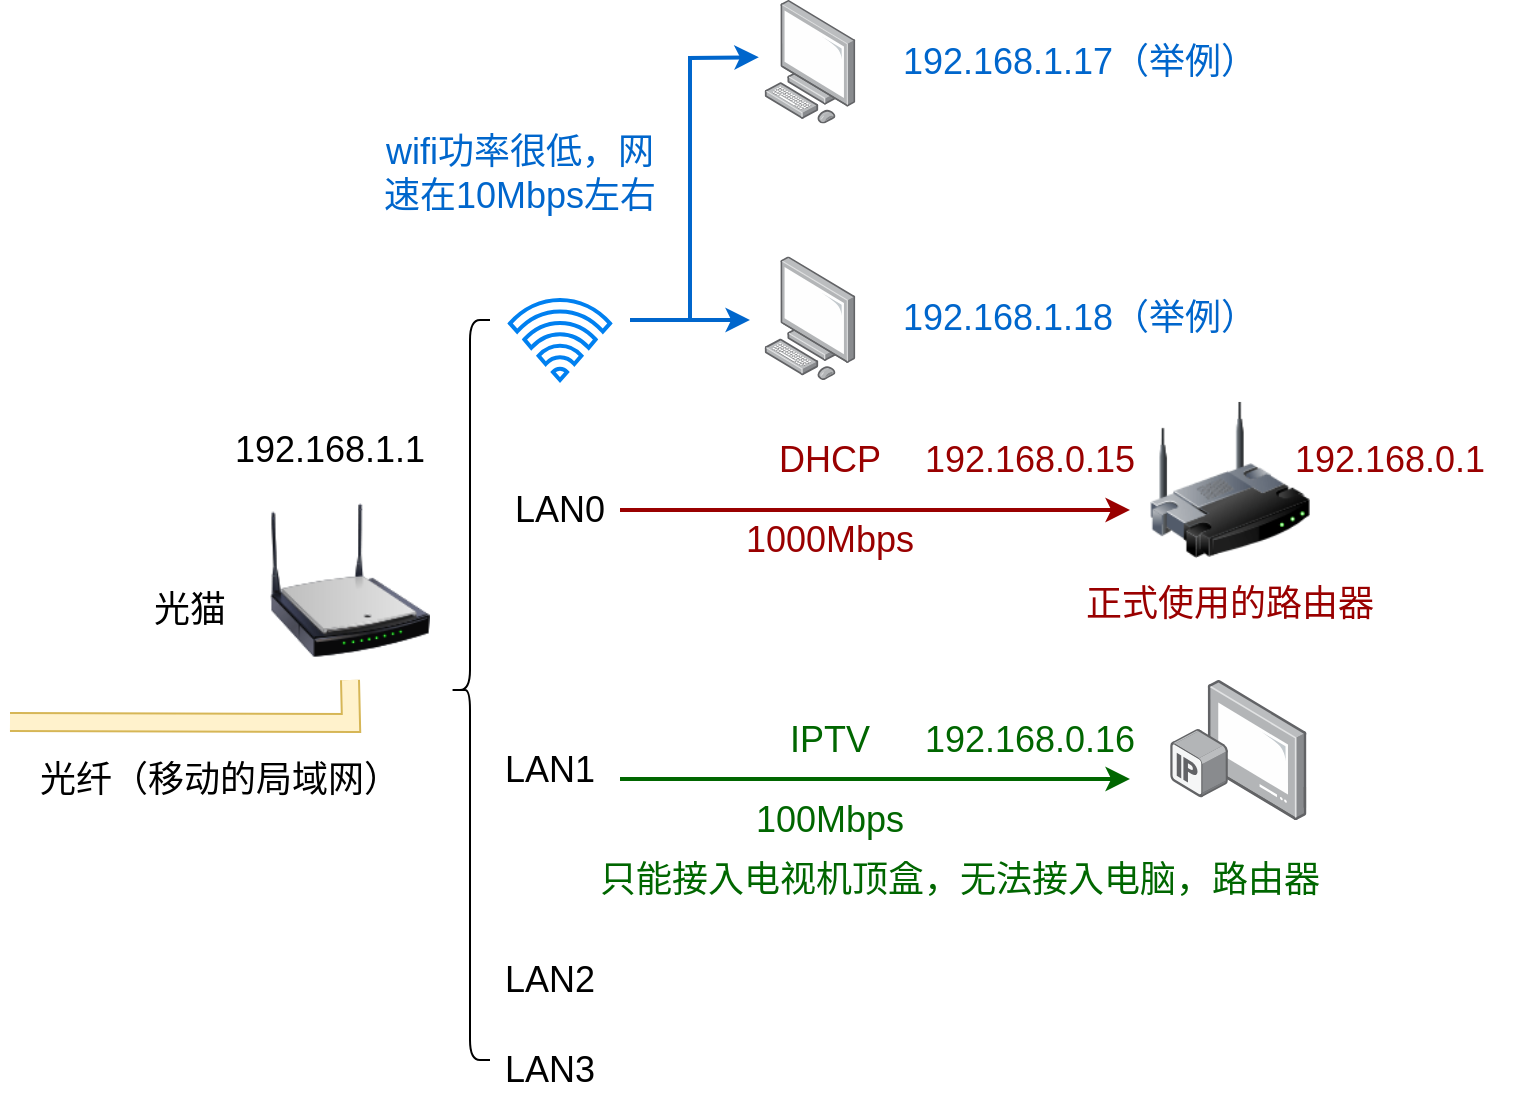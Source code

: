 <mxfile version="21.2.8" type="device">
  <diagram name="第 1 页" id="fQqDXORsTNsVTXknmnxQ">
    <mxGraphModel dx="1436" dy="838" grid="1" gridSize="10" guides="1" tooltips="1" connect="1" arrows="1" fold="1" page="1" pageScale="1" pageWidth="827" pageHeight="1169" math="0" shadow="0">
      <root>
        <mxCell id="0" />
        <mxCell id="1" parent="0" />
        <mxCell id="ofXnNgSydDhQR1dRrZMM-1" value="" style="image;html=1;image=img/lib/clip_art/networking/Wireless_Router_N_128x128.png" vertex="1" parent="1">
          <mxGeometry x="150" y="330" width="80" height="80" as="geometry" />
        </mxCell>
        <mxCell id="ofXnNgSydDhQR1dRrZMM-2" value="" style="image;html=1;image=img/lib/clip_art/networking/Wireless_Router_128x128.png" vertex="1" parent="1">
          <mxGeometry x="590" y="280" width="80" height="80" as="geometry" />
        </mxCell>
        <mxCell id="ofXnNgSydDhQR1dRrZMM-3" value="&lt;font style=&quot;font-size: 18px;&quot;&gt;光猫&lt;/font&gt;" style="text;strokeColor=none;align=center;fillColor=none;html=1;verticalAlign=middle;whiteSpace=wrap;rounded=0;" vertex="1" parent="1">
          <mxGeometry x="80" y="370" width="60" height="30" as="geometry" />
        </mxCell>
        <mxCell id="ofXnNgSydDhQR1dRrZMM-4" value="&lt;font style=&quot;font-size: 18px;&quot;&gt;LAN0&lt;/font&gt;" style="text;strokeColor=none;align=center;fillColor=none;html=1;verticalAlign=middle;whiteSpace=wrap;rounded=0;" vertex="1" parent="1">
          <mxGeometry x="265" y="320" width="60" height="30" as="geometry" />
        </mxCell>
        <mxCell id="ofXnNgSydDhQR1dRrZMM-5" value="" style="shape=curlyBracket;whiteSpace=wrap;html=1;rounded=1;labelPosition=left;verticalLabelPosition=middle;align=right;verticalAlign=middle;" vertex="1" parent="1">
          <mxGeometry x="240" y="240" width="20" height="370" as="geometry" />
        </mxCell>
        <mxCell id="ofXnNgSydDhQR1dRrZMM-7" value="&lt;font style=&quot;font-size: 18px;&quot;&gt;LAN1&lt;/font&gt;" style="text;strokeColor=none;align=center;fillColor=none;html=1;verticalAlign=middle;whiteSpace=wrap;rounded=0;" vertex="1" parent="1">
          <mxGeometry x="260" y="450" width="60" height="30" as="geometry" />
        </mxCell>
        <mxCell id="ofXnNgSydDhQR1dRrZMM-8" value="&lt;font style=&quot;font-size: 18px;&quot;&gt;LAN2&lt;/font&gt;" style="text;strokeColor=none;align=center;fillColor=none;html=1;verticalAlign=middle;whiteSpace=wrap;rounded=0;" vertex="1" parent="1">
          <mxGeometry x="260" y="555" width="60" height="30" as="geometry" />
        </mxCell>
        <mxCell id="ofXnNgSydDhQR1dRrZMM-9" value="&lt;font style=&quot;font-size: 18px;&quot;&gt;LAN3&lt;/font&gt;" style="text;strokeColor=none;align=center;fillColor=none;html=1;verticalAlign=middle;whiteSpace=wrap;rounded=0;" vertex="1" parent="1">
          <mxGeometry x="260" y="600" width="60" height="30" as="geometry" />
        </mxCell>
        <mxCell id="ofXnNgSydDhQR1dRrZMM-10" value="" style="shape=filledEdge;curved=0;rounded=0;fixDash=1;endArrow=none;strokeWidth=10;fillColor=#fff2cc;edgeStyle=orthogonalEdgeStyle;html=1;strokeColor=#d6b656;" edge="1" parent="1">
          <mxGeometry width="60" height="40" relative="1" as="geometry">
            <mxPoint x="20" y="441" as="sourcePoint" />
            <mxPoint x="190" y="420" as="targetPoint" />
          </mxGeometry>
        </mxCell>
        <mxCell id="ofXnNgSydDhQR1dRrZMM-11" value="&lt;span style=&quot;font-size: 18px;&quot;&gt;光纤（移动的局域网）&lt;/span&gt;" style="text;strokeColor=none;align=center;fillColor=none;html=1;verticalAlign=middle;whiteSpace=wrap;rounded=0;" vertex="1" parent="1">
          <mxGeometry x="20" y="450" width="210" height="40" as="geometry" />
        </mxCell>
        <mxCell id="ofXnNgSydDhQR1dRrZMM-12" value="&lt;font style=&quot;font-size: 18px;&quot;&gt;192.168.1.1&lt;/font&gt;" style="text;strokeColor=none;align=center;fillColor=none;html=1;verticalAlign=middle;whiteSpace=wrap;rounded=0;" vertex="1" parent="1">
          <mxGeometry x="120" y="290" width="120" height="30" as="geometry" />
        </mxCell>
        <mxCell id="ofXnNgSydDhQR1dRrZMM-13" value="" style="html=1;verticalLabelPosition=bottom;align=center;labelBackgroundColor=#ffffff;verticalAlign=top;strokeWidth=2;strokeColor=#0080F0;shadow=0;dashed=0;shape=mxgraph.ios7.icons.wifi;pointerEvents=1" vertex="1" parent="1">
          <mxGeometry x="270" y="230" width="50" height="40" as="geometry" />
        </mxCell>
        <mxCell id="ofXnNgSydDhQR1dRrZMM-14" value="" style="image;points=[];aspect=fixed;html=1;align=center;shadow=0;dashed=0;image=img/lib/allied_telesis/computer_and_terminals/Personal_Computer.svg;" vertex="1" parent="1">
          <mxGeometry x="397.2" y="80" width="45.6" height="61.8" as="geometry" />
        </mxCell>
        <mxCell id="ofXnNgSydDhQR1dRrZMM-15" value="" style="image;points=[];aspect=fixed;html=1;align=center;shadow=0;dashed=0;image=img/lib/allied_telesis/computer_and_terminals/Personal_Computer.svg;" vertex="1" parent="1">
          <mxGeometry x="397.2" y="208.2" width="45.6" height="61.8" as="geometry" />
        </mxCell>
        <mxCell id="ofXnNgSydDhQR1dRrZMM-16" value="" style="endArrow=classic;html=1;rounded=0;entryX=-0.061;entryY=0.463;entryDx=0;entryDy=0;entryPerimeter=0;strokeColor=#0066CC;strokeWidth=2;" edge="1" parent="1" target="ofXnNgSydDhQR1dRrZMM-14">
          <mxGeometry width="50" height="50" relative="1" as="geometry">
            <mxPoint x="330" y="240" as="sourcePoint" />
            <mxPoint x="350" y="180" as="targetPoint" />
            <Array as="points">
              <mxPoint x="360" y="240" />
              <mxPoint x="360" y="109" />
            </Array>
          </mxGeometry>
        </mxCell>
        <mxCell id="ofXnNgSydDhQR1dRrZMM-17" value="" style="endArrow=classic;html=1;rounded=0;strokeColor=#0066CC;strokeWidth=2;" edge="1" parent="1">
          <mxGeometry width="50" height="50" relative="1" as="geometry">
            <mxPoint x="330" y="240" as="sourcePoint" />
            <mxPoint x="390" y="240" as="targetPoint" />
            <Array as="points">
              <mxPoint x="360" y="240" />
            </Array>
          </mxGeometry>
        </mxCell>
        <mxCell id="ofXnNgSydDhQR1dRrZMM-18" value="&lt;font color=&quot;#0066cc&quot; style=&quot;font-size: 18px;&quot;&gt;192.168.1.17（举例）&lt;/font&gt;" style="text;strokeColor=none;align=center;fillColor=none;html=1;verticalAlign=middle;whiteSpace=wrap;rounded=0;" vertex="1" parent="1">
          <mxGeometry x="460" y="88.85" width="190" height="44.1" as="geometry" />
        </mxCell>
        <mxCell id="ofXnNgSydDhQR1dRrZMM-19" value="&lt;font color=&quot;#0066cc&quot; style=&quot;font-size: 18px;&quot;&gt;192.168.1.18（举例）&lt;/font&gt;" style="text;strokeColor=none;align=center;fillColor=none;html=1;verticalAlign=middle;whiteSpace=wrap;rounded=0;" vertex="1" parent="1">
          <mxGeometry x="460" y="217.05" width="190" height="44.1" as="geometry" />
        </mxCell>
        <mxCell id="ofXnNgSydDhQR1dRrZMM-20" value="&lt;font color=&quot;#0066cc&quot; style=&quot;font-size: 18px;&quot;&gt;wifi功率很低，网速在10Mbps左右&lt;/font&gt;" style="text;strokeColor=none;align=center;fillColor=none;html=1;verticalAlign=middle;whiteSpace=wrap;rounded=0;" vertex="1" parent="1">
          <mxGeometry x="200" y="141.8" width="150" height="50" as="geometry" />
        </mxCell>
        <mxCell id="ofXnNgSydDhQR1dRrZMM-22" value="" style="endArrow=classic;html=1;rounded=0;exitX=1;exitY=0.5;exitDx=0;exitDy=0;strokeWidth=2;strokeColor=#990000;" edge="1" parent="1" source="ofXnNgSydDhQR1dRrZMM-4">
          <mxGeometry width="50" height="50" relative="1" as="geometry">
            <mxPoint x="440" y="370" as="sourcePoint" />
            <mxPoint x="580" y="335" as="targetPoint" />
          </mxGeometry>
        </mxCell>
        <mxCell id="ofXnNgSydDhQR1dRrZMM-24" value="&lt;font color=&quot;#990000&quot; style=&quot;font-size: 18px;&quot;&gt;正式使用的路由器&lt;/font&gt;" style="text;strokeColor=none;align=center;fillColor=none;html=1;verticalAlign=middle;whiteSpace=wrap;rounded=0;" vertex="1" parent="1">
          <mxGeometry x="535" y="360.0" width="190" height="44.1" as="geometry" />
        </mxCell>
        <mxCell id="ofXnNgSydDhQR1dRrZMM-25" value="&lt;font color=&quot;#990000&quot; style=&quot;font-size: 18px;&quot;&gt;192.168.0.1&lt;/font&gt;" style="text;strokeColor=none;align=center;fillColor=none;html=1;verticalAlign=middle;whiteSpace=wrap;rounded=0;" vertex="1" parent="1">
          <mxGeometry x="640" y="290" width="140" height="40" as="geometry" />
        </mxCell>
        <mxCell id="ofXnNgSydDhQR1dRrZMM-26" value="&lt;font color=&quot;#990000&quot; style=&quot;font-size: 18px;&quot;&gt;192.168.0.15&lt;/font&gt;" style="text;strokeColor=none;align=center;fillColor=none;html=1;verticalAlign=middle;whiteSpace=wrap;rounded=0;" vertex="1" parent="1">
          <mxGeometry x="460" y="290" width="140" height="40" as="geometry" />
        </mxCell>
        <mxCell id="ofXnNgSydDhQR1dRrZMM-27" value="" style="endArrow=classic;html=1;rounded=0;exitX=1;exitY=0.5;exitDx=0;exitDy=0;strokeWidth=2;strokeColor=#006600;" edge="1" parent="1">
          <mxGeometry width="50" height="50" relative="1" as="geometry">
            <mxPoint x="325" y="469.5" as="sourcePoint" />
            <mxPoint x="580" y="469.5" as="targetPoint" />
          </mxGeometry>
        </mxCell>
        <mxCell id="ofXnNgSydDhQR1dRrZMM-28" value="&lt;font color=&quot;#990000&quot; style=&quot;font-size: 18px;&quot;&gt;DHCP&lt;/font&gt;" style="text;strokeColor=none;align=center;fillColor=none;html=1;verticalAlign=middle;whiteSpace=wrap;rounded=0;" vertex="1" parent="1">
          <mxGeometry x="360" y="290" width="140" height="40" as="geometry" />
        </mxCell>
        <mxCell id="ofXnNgSydDhQR1dRrZMM-29" value="&lt;font color=&quot;#006600&quot; style=&quot;font-size: 18px;&quot;&gt;IPTV&lt;/font&gt;" style="text;strokeColor=none;align=center;fillColor=none;html=1;verticalAlign=middle;whiteSpace=wrap;rounded=0;" vertex="1" parent="1">
          <mxGeometry x="360" y="430" width="140" height="40" as="geometry" />
        </mxCell>
        <mxCell id="ofXnNgSydDhQR1dRrZMM-31" value="&lt;font color=&quot;#006600&quot; style=&quot;font-size: 18px;&quot;&gt;192.168.0.16&lt;/font&gt;" style="text;strokeColor=none;align=center;fillColor=none;html=1;verticalAlign=middle;whiteSpace=wrap;rounded=0;" vertex="1" parent="1">
          <mxGeometry x="460" y="430" width="140" height="40" as="geometry" />
        </mxCell>
        <mxCell id="ofXnNgSydDhQR1dRrZMM-32" value="" style="image;points=[];aspect=fixed;html=1;align=center;shadow=0;dashed=0;image=img/lib/allied_telesis/computer_and_terminals/IP_TV.svg;" vertex="1" parent="1">
          <mxGeometry x="600" y="420" width="68.33" height="70" as="geometry" />
        </mxCell>
        <mxCell id="ofXnNgSydDhQR1dRrZMM-33" value="&lt;span style=&quot;font-size: 18px;&quot;&gt;&lt;font color=&quot;#006600&quot;&gt;只能接入电视机顶盒，无法接入电脑，路由器&lt;/font&gt;&lt;/span&gt;" style="text;strokeColor=none;align=center;fillColor=none;html=1;verticalAlign=middle;whiteSpace=wrap;rounded=0;" vertex="1" parent="1">
          <mxGeometry x="310" y="500" width="370" height="40" as="geometry" />
        </mxCell>
        <mxCell id="ofXnNgSydDhQR1dRrZMM-34" value="&lt;font color=&quot;#990000&quot; style=&quot;font-size: 18px;&quot;&gt;1000Mbps&lt;/font&gt;" style="text;strokeColor=none;align=center;fillColor=none;html=1;verticalAlign=middle;whiteSpace=wrap;rounded=0;" vertex="1" parent="1">
          <mxGeometry x="360" y="330" width="140" height="40" as="geometry" />
        </mxCell>
        <mxCell id="ofXnNgSydDhQR1dRrZMM-36" value="&lt;font color=&quot;#006600&quot; style=&quot;font-size: 18px;&quot;&gt;100Mbps&lt;/font&gt;" style="text;strokeColor=none;align=center;fillColor=none;html=1;verticalAlign=middle;whiteSpace=wrap;rounded=0;" vertex="1" parent="1">
          <mxGeometry x="360" y="470" width="140" height="40" as="geometry" />
        </mxCell>
      </root>
    </mxGraphModel>
  </diagram>
</mxfile>
